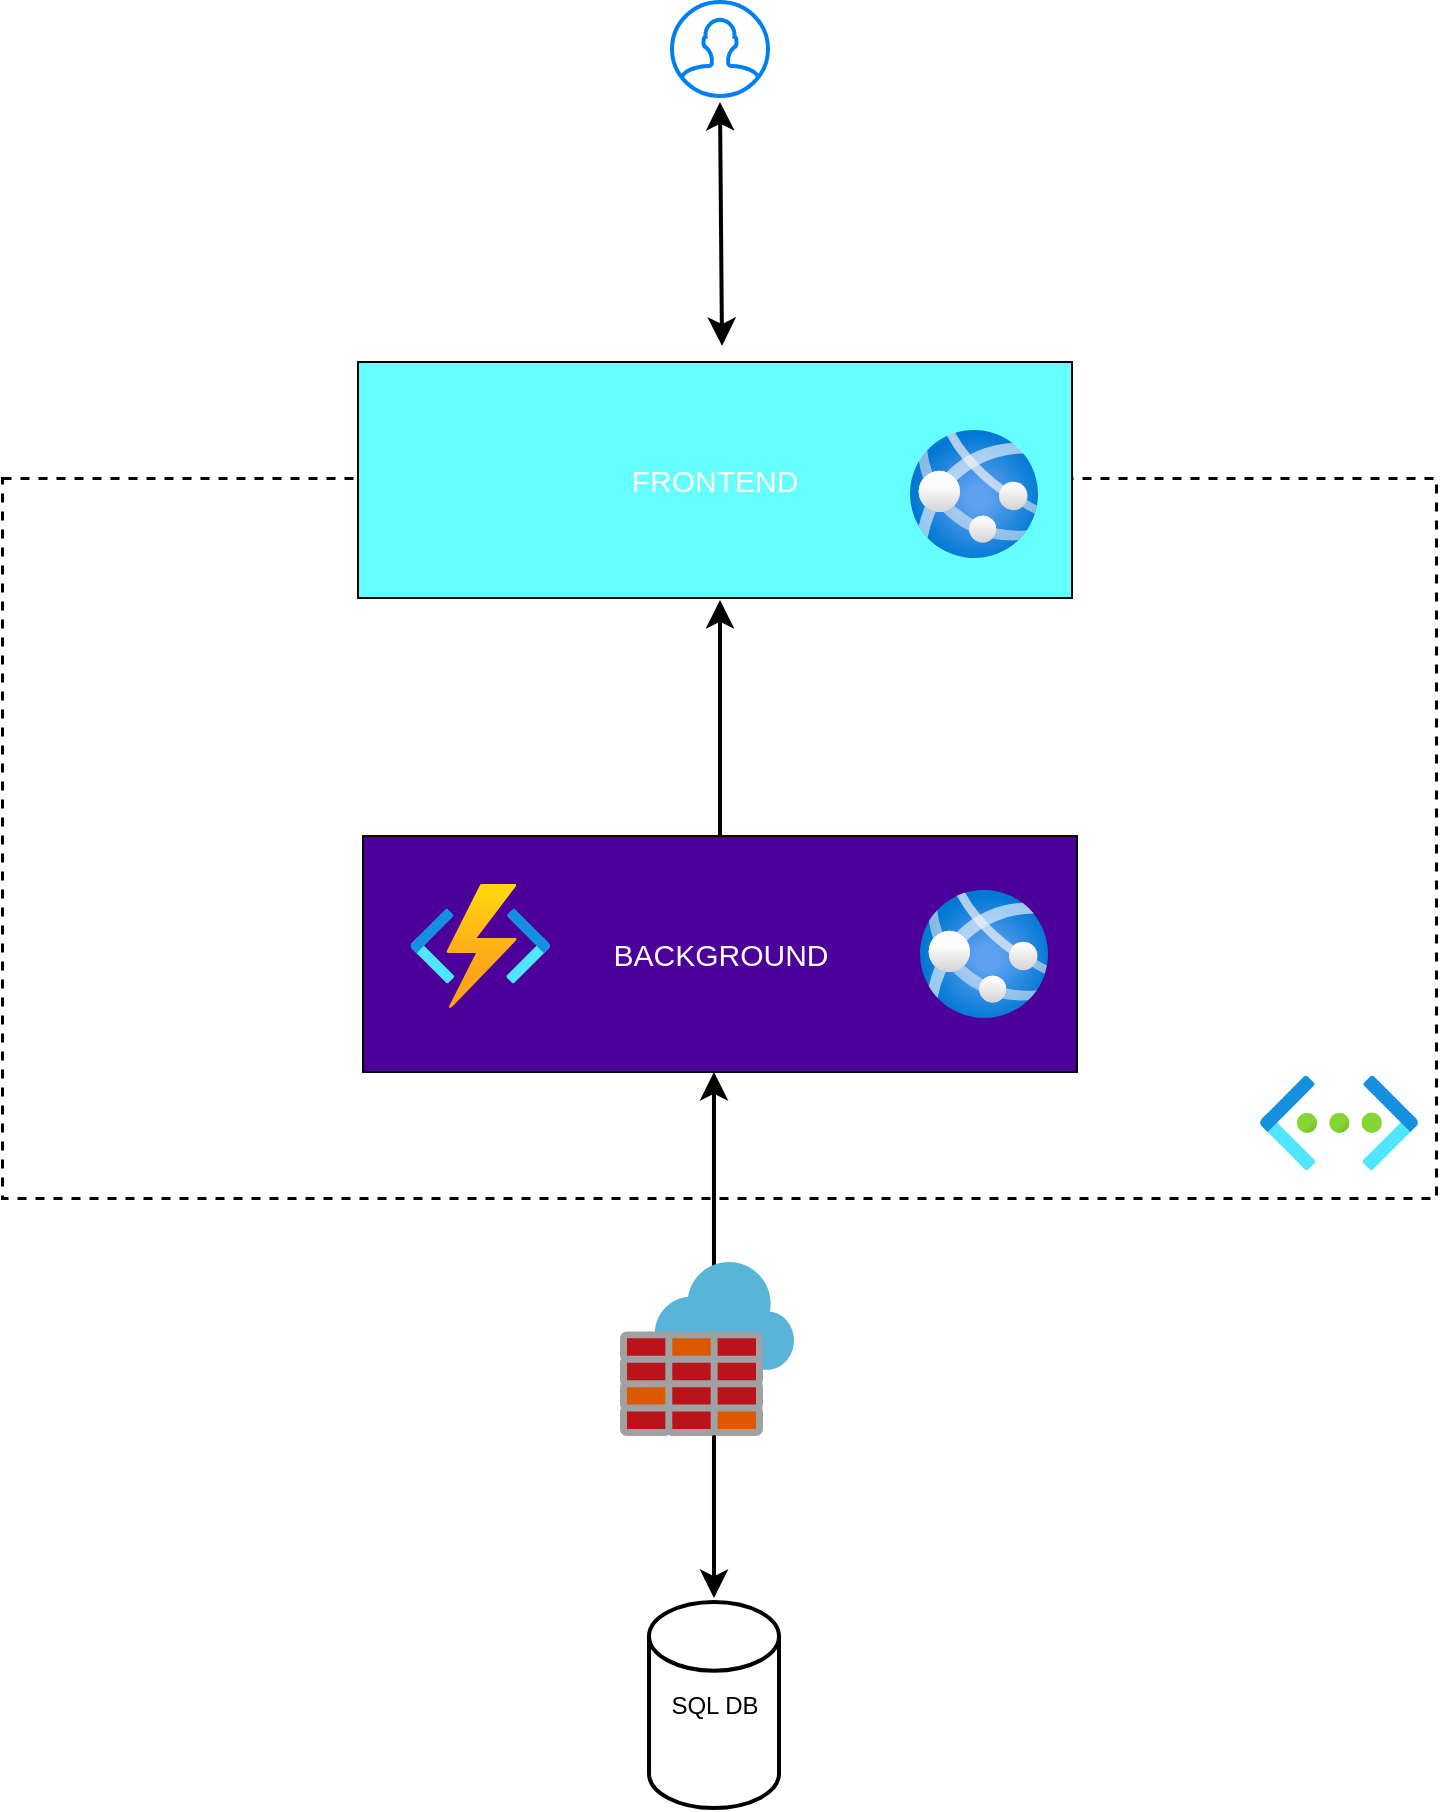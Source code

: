 <mxfile version="24.4.2" type="github">
  <diagram id="TWbXKG95R7HJZWxBwcWQ" name="Page1">
    <mxGraphModel dx="843" dy="1204" grid="0" gridSize="10" guides="1" tooltips="1" connect="0" arrows="1" fold="1" page="0" pageScale="1" pageWidth="850" pageHeight="1100" math="0" shadow="0">
      <root>
        <mxCell id="0" />
        <mxCell id="1" parent="0" />
        <mxCell id="XKouPrQqXR5QodsCGFAC-33" value="" style="rounded=0;whiteSpace=wrap;html=1;dashed=1;strokeWidth=1.5;" parent="1" vertex="1">
          <mxGeometry x="-184" width="717" height="360" as="geometry" />
        </mxCell>
        <mxCell id="XKouPrQqXR5QodsCGFAC-2" value="&lt;span style=&quot;font-size: 15px;&quot;&gt;BACKGROUND&lt;/span&gt;" style="rounded=0;whiteSpace=wrap;html=1;fillColor=#4C0099;fontColor=#FFFFFF;fontSize=15;fontStyle=0" parent="1" vertex="1">
          <mxGeometry x="-3.5" y="179" width="357" height="118" as="geometry" />
        </mxCell>
        <mxCell id="XKouPrQqXR5QodsCGFAC-3" value="" style="html=1;verticalLabelPosition=bottom;align=center;labelBackgroundColor=#ffffff;verticalAlign=top;strokeWidth=2;strokeColor=#0080F0;shadow=0;dashed=0;shape=mxgraph.ios7.icons.user;" parent="1" vertex="1">
          <mxGeometry x="151" y="-238" width="48" height="47" as="geometry" />
        </mxCell>
        <mxCell id="XKouPrQqXR5QodsCGFAC-5" value="SQL DB" style="strokeWidth=2;html=1;shape=mxgraph.flowchart.database;whiteSpace=wrap;" parent="1" vertex="1">
          <mxGeometry x="139.5" y="562" width="65" height="103" as="geometry" />
        </mxCell>
        <mxCell id="XKouPrQqXR5QodsCGFAC-13" value="" style="edgeStyle=none;curved=1;rounded=0;orthogonalLoop=1;jettySize=auto;html=1;fontSize=12;startSize=8;endSize=8;" parent="1" target="XKouPrQqXR5QodsCGFAC-11" edge="1">
          <mxGeometry relative="1" as="geometry">
            <mxPoint x="174.5" y="46" as="sourcePoint" />
            <mxPoint x="174.5" y="-74" as="targetPoint" />
          </mxGeometry>
        </mxCell>
        <mxCell id="XKouPrQqXR5QodsCGFAC-28" value="" style="endArrow=classic;startArrow=classic;html=1;rounded=0;fontSize=12;startSize=8;endSize=8;curved=1;exitX=0.402;exitY=0.008;exitDx=0;exitDy=0;exitPerimeter=0;strokeWidth=2;" parent="1" edge="1">
          <mxGeometry width="50" height="50" relative="1" as="geometry">
            <mxPoint x="176.004" y="-66.056" as="sourcePoint" />
            <mxPoint x="174.99" y="-188" as="targetPoint" />
          </mxGeometry>
        </mxCell>
        <mxCell id="XKouPrQqXR5QodsCGFAC-29" value="" style="endArrow=classic;startArrow=classic;html=1;rounded=0;fontSize=12;startSize=8;endSize=8;curved=1;strokeWidth=2;" parent="1" edge="1">
          <mxGeometry width="50" height="50" relative="1" as="geometry">
            <mxPoint x="172" y="560" as="sourcePoint" />
            <mxPoint x="171.99" y="297" as="targetPoint" />
          </mxGeometry>
        </mxCell>
        <mxCell id="XKouPrQqXR5QodsCGFAC-4" value="" style="image;sketch=0;aspect=fixed;html=1;points=[];align=center;fontSize=12;image=img/lib/mscae/Azure_Firewall.svg;" parent="1" vertex="1">
          <mxGeometry x="125" y="392" width="87" height="87" as="geometry" />
        </mxCell>
        <mxCell id="XKouPrQqXR5QodsCGFAC-31" value="" style="endArrow=classic;html=1;rounded=0;fontSize=12;startSize=8;endSize=8;curved=1;strokeWidth=2;" parent="1" source="XKouPrQqXR5QodsCGFAC-2" edge="1">
          <mxGeometry width="50" height="50" relative="1" as="geometry">
            <mxPoint x="174.943" y="169.006" as="sourcePoint" />
            <mxPoint x="175" y="61" as="targetPoint" />
          </mxGeometry>
        </mxCell>
        <mxCell id="XKouPrQqXR5QodsCGFAC-35" value="" style="image;aspect=fixed;html=1;points=[];align=center;fontSize=12;image=img/lib/azure2/app_services/App_Services.svg;" parent="1" vertex="1">
          <mxGeometry x="275" y="206" width="64" height="64" as="geometry" />
        </mxCell>
        <mxCell id="XKouPrQqXR5QodsCGFAC-11" value="FRONTEND" style="rounded=0;whiteSpace=wrap;html=1;labelBackgroundColor=none;fillColor=#66FFFF;fontColor=#FFFFFF;fontSize=15;fontStyle=0" parent="1" vertex="1">
          <mxGeometry x="-6" y="-58" width="357" height="118" as="geometry" />
        </mxCell>
        <mxCell id="XKouPrQqXR5QodsCGFAC-34" value="" style="image;aspect=fixed;html=1;points=[];align=center;fontSize=12;image=img/lib/azure2/app_services/App_Services.svg;" parent="1" vertex="1">
          <mxGeometry x="270" y="-24" width="64" height="64" as="geometry" />
        </mxCell>
        <mxCell id="XKouPrQqXR5QodsCGFAC-39" value="" style="image;aspect=fixed;html=1;points=[];align=center;fontSize=12;image=img/lib/azure2/networking/Virtual_Networks.svg;" parent="1" vertex="1">
          <mxGeometry x="445" y="298.84" width="79" height="47.16" as="geometry" />
        </mxCell>
        <mxCell id="XKouPrQqXR5QodsCGFAC-41" value="" style="image;aspect=fixed;html=1;points=[];align=center;fontSize=12;image=img/lib/azure2/iot/Function_Apps.svg;" parent="1" vertex="1">
          <mxGeometry x="20" y="203" width="70.26" height="62" as="geometry" />
        </mxCell>
      </root>
    </mxGraphModel>
  </diagram>
</mxfile>
